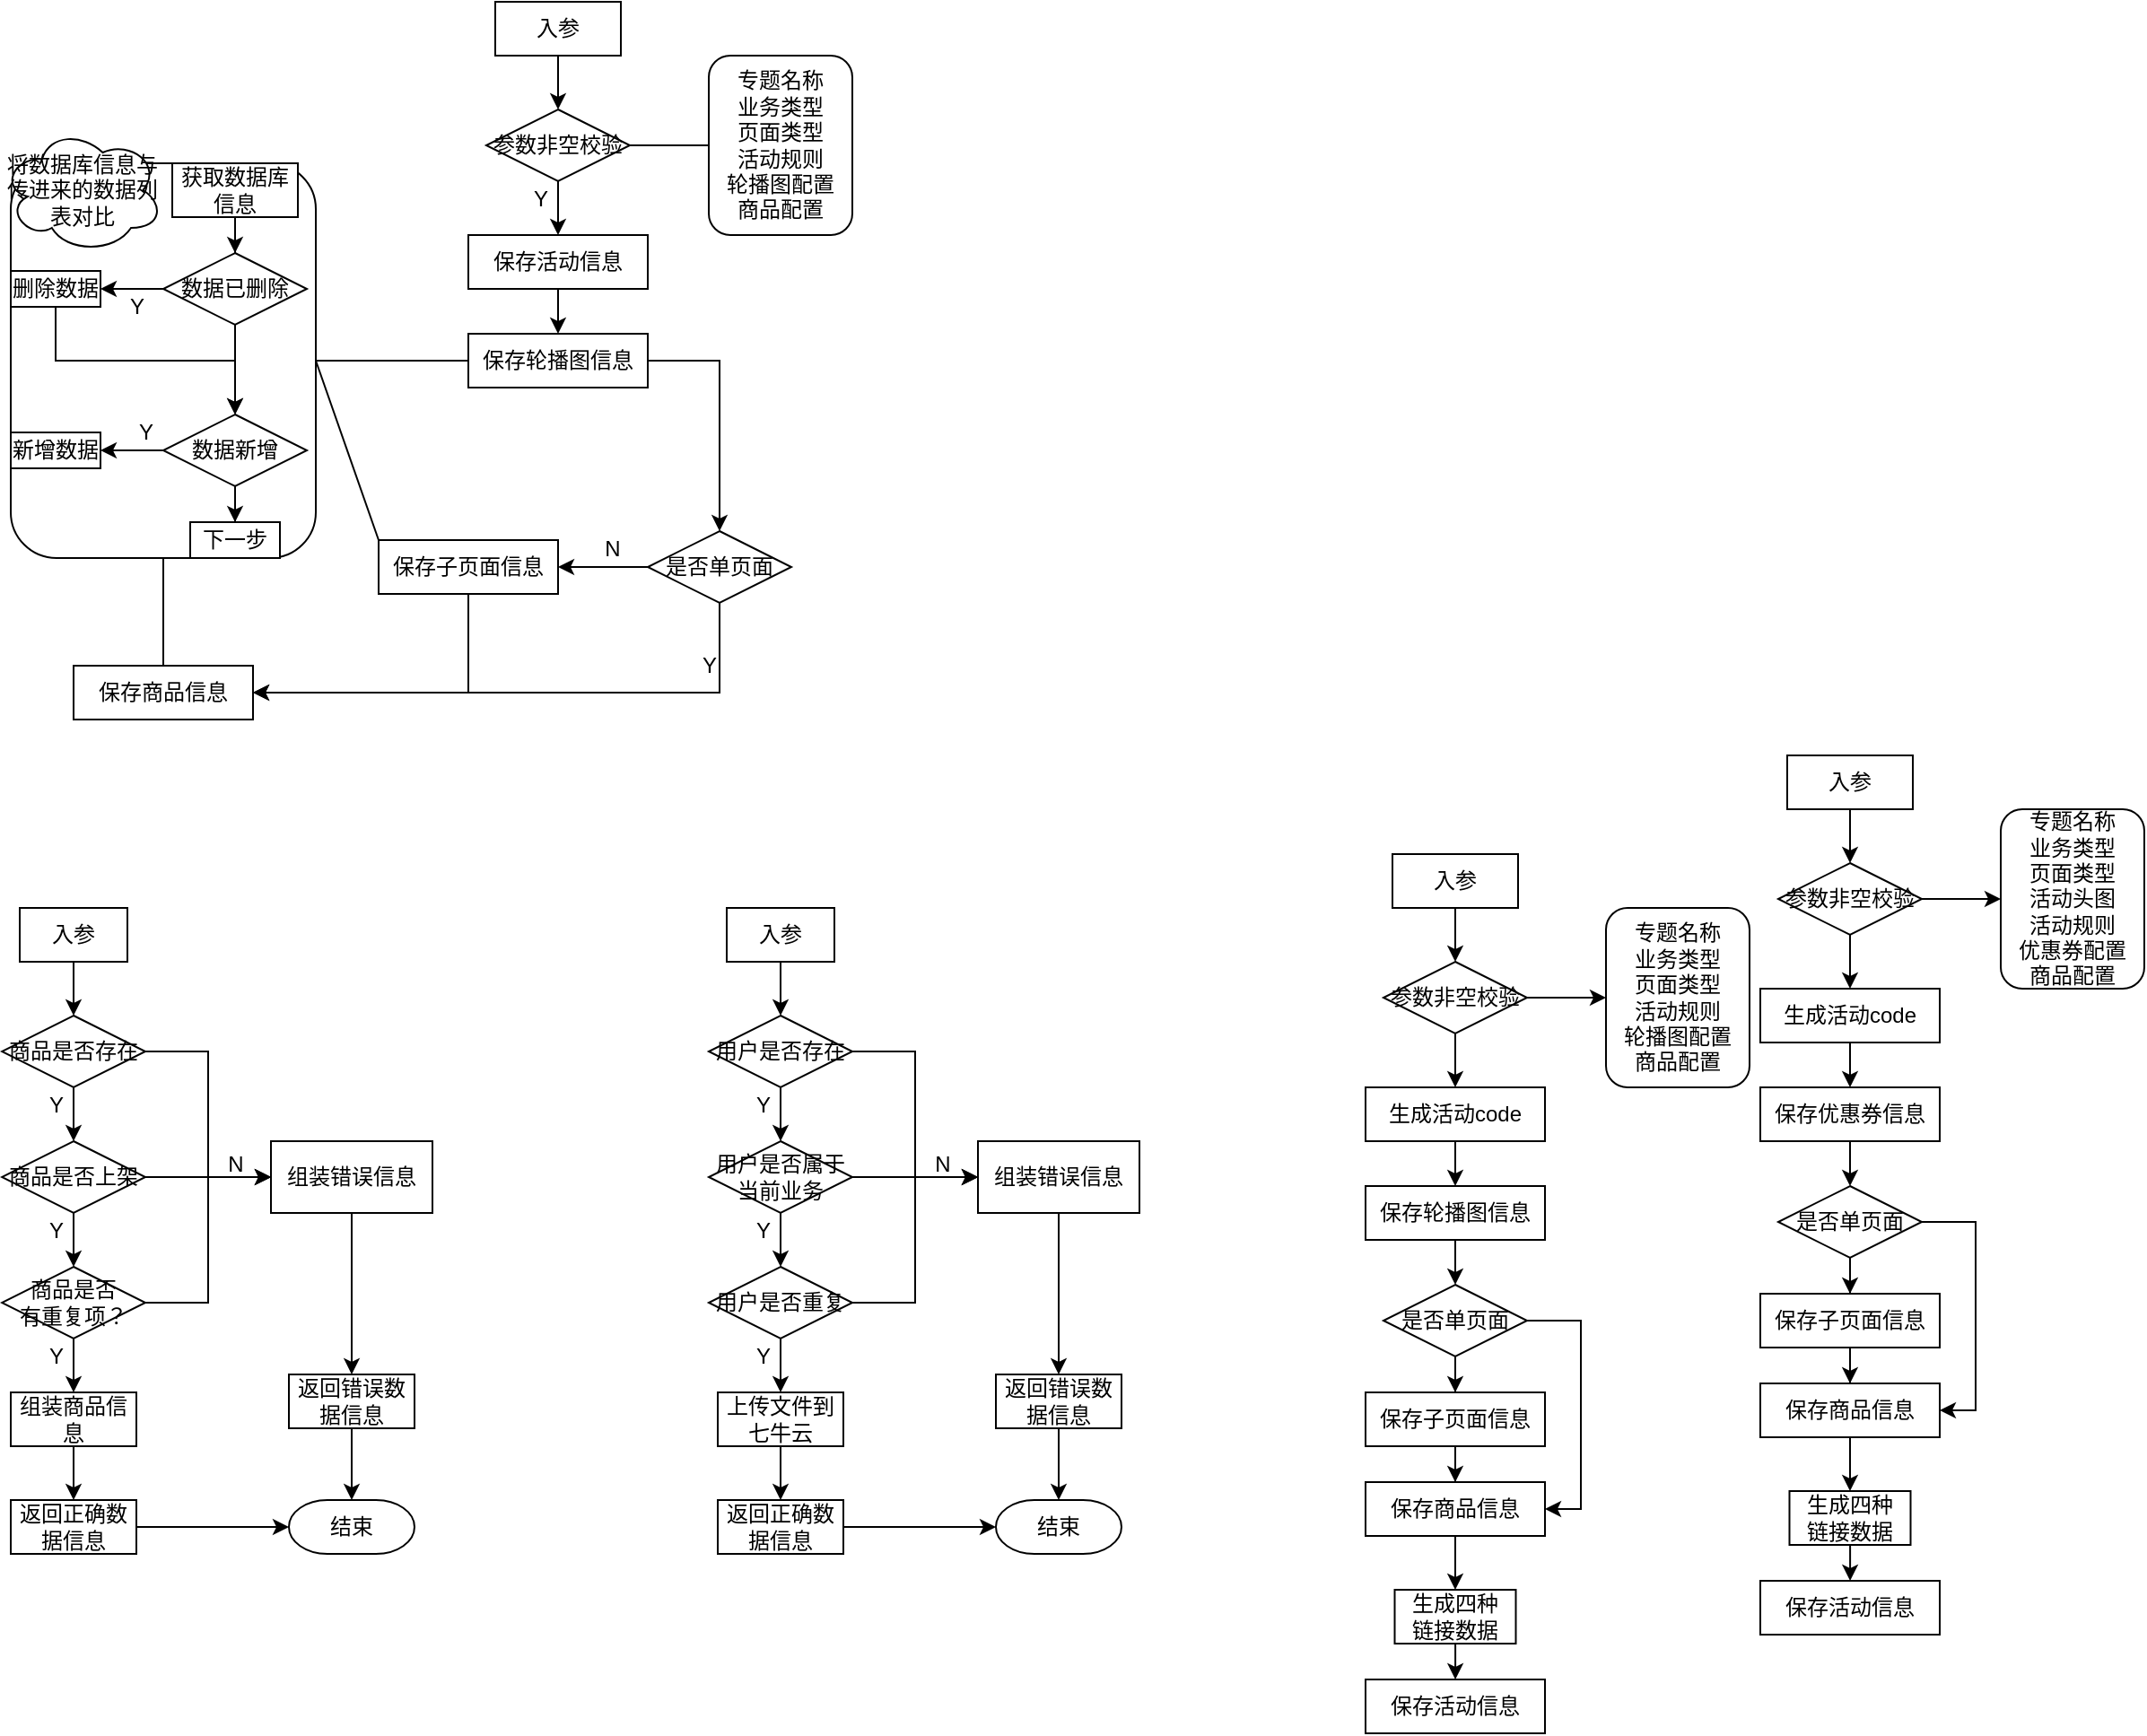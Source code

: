 <mxfile version="15.9.1" type="github">
  <diagram id="y0gSC3naX0w71wnas0qm" name="Page-1">
    <mxGraphModel dx="981" dy="526" grid="1" gridSize="10" guides="1" tooltips="1" connect="1" arrows="1" fold="1" page="1" pageScale="1" pageWidth="827" pageHeight="1169" math="0" shadow="0">
      <root>
        <mxCell id="0" />
        <mxCell id="1" parent="0" />
        <mxCell id="wLquYqaghhZp7pDp75Pg-6" style="edgeStyle=orthogonalEdgeStyle;rounded=0;orthogonalLoop=1;jettySize=auto;html=1;exitX=0.5;exitY=1;exitDx=0;exitDy=0;entryX=0.5;entryY=0;entryDx=0;entryDy=0;" edge="1" parent="1" source="wLquYqaghhZp7pDp75Pg-4" target="wLquYqaghhZp7pDp75Pg-5">
          <mxGeometry relative="1" as="geometry" />
        </mxCell>
        <mxCell id="wLquYqaghhZp7pDp75Pg-4" value="参数非空校验" style="rhombus;whiteSpace=wrap;html=1;strokeWidth=1;" vertex="1" parent="1">
          <mxGeometry x="290" y="140" width="80" height="40" as="geometry" />
        </mxCell>
        <mxCell id="wLquYqaghhZp7pDp75Pg-31" style="edgeStyle=orthogonalEdgeStyle;rounded=0;orthogonalLoop=1;jettySize=auto;html=1;" edge="1" parent="1" source="wLquYqaghhZp7pDp75Pg-5" target="wLquYqaghhZp7pDp75Pg-8">
          <mxGeometry relative="1" as="geometry" />
        </mxCell>
        <mxCell id="wLquYqaghhZp7pDp75Pg-5" value="保存活动信息" style="rounded=0;whiteSpace=wrap;html=1;strokeWidth=1;" vertex="1" parent="1">
          <mxGeometry x="280" y="210" width="100" height="30" as="geometry" />
        </mxCell>
        <mxCell id="wLquYqaghhZp7pDp75Pg-32" style="edgeStyle=orthogonalEdgeStyle;rounded=0;orthogonalLoop=1;jettySize=auto;html=1;entryX=0.5;entryY=0;entryDx=0;entryDy=0;exitX=1;exitY=0.5;exitDx=0;exitDy=0;" edge="1" parent="1" source="wLquYqaghhZp7pDp75Pg-8" target="wLquYqaghhZp7pDp75Pg-28">
          <mxGeometry relative="1" as="geometry" />
        </mxCell>
        <mxCell id="wLquYqaghhZp7pDp75Pg-8" value="保存轮播图信息" style="rounded=0;whiteSpace=wrap;html=1;strokeWidth=1;" vertex="1" parent="1">
          <mxGeometry x="280" y="265" width="100" height="30" as="geometry" />
        </mxCell>
        <mxCell id="wLquYqaghhZp7pDp75Pg-9" value="" style="rounded=1;whiteSpace=wrap;html=1;strokeWidth=1;" vertex="1" parent="1">
          <mxGeometry x="25" y="170" width="170" height="220" as="geometry" />
        </mxCell>
        <mxCell id="wLquYqaghhZp7pDp75Pg-20" style="edgeStyle=orthogonalEdgeStyle;rounded=0;orthogonalLoop=1;jettySize=auto;html=1;" edge="1" parent="1" source="wLquYqaghhZp7pDp75Pg-10" target="wLquYqaghhZp7pDp75Pg-11">
          <mxGeometry relative="1" as="geometry" />
        </mxCell>
        <mxCell id="wLquYqaghhZp7pDp75Pg-10" value="获取数据库信息" style="rounded=0;whiteSpace=wrap;html=1;strokeWidth=1;" vertex="1" parent="1">
          <mxGeometry x="115" y="170" width="70" height="30" as="geometry" />
        </mxCell>
        <mxCell id="wLquYqaghhZp7pDp75Pg-21" style="edgeStyle=orthogonalEdgeStyle;rounded=0;orthogonalLoop=1;jettySize=auto;html=1;entryX=0.5;entryY=0;entryDx=0;entryDy=0;" edge="1" parent="1" source="wLquYqaghhZp7pDp75Pg-11" target="wLquYqaghhZp7pDp75Pg-16">
          <mxGeometry relative="1" as="geometry" />
        </mxCell>
        <mxCell id="wLquYqaghhZp7pDp75Pg-22" style="edgeStyle=orthogonalEdgeStyle;rounded=0;orthogonalLoop=1;jettySize=auto;html=1;" edge="1" parent="1" source="wLquYqaghhZp7pDp75Pg-11" target="wLquYqaghhZp7pDp75Pg-12">
          <mxGeometry relative="1" as="geometry" />
        </mxCell>
        <mxCell id="wLquYqaghhZp7pDp75Pg-11" value="数据已删除" style="rhombus;whiteSpace=wrap;html=1;strokeWidth=1;" vertex="1" parent="1">
          <mxGeometry x="110" y="220" width="80" height="40" as="geometry" />
        </mxCell>
        <mxCell id="wLquYqaghhZp7pDp75Pg-63" style="edgeStyle=orthogonalEdgeStyle;rounded=0;orthogonalLoop=1;jettySize=auto;html=1;entryX=0.5;entryY=0;entryDx=0;entryDy=0;exitX=0.5;exitY=1;exitDx=0;exitDy=0;" edge="1" parent="1" source="wLquYqaghhZp7pDp75Pg-12" target="wLquYqaghhZp7pDp75Pg-16">
          <mxGeometry relative="1" as="geometry" />
        </mxCell>
        <mxCell id="wLquYqaghhZp7pDp75Pg-12" value="删除数据" style="rounded=0;whiteSpace=wrap;html=1;strokeWidth=1;" vertex="1" parent="1">
          <mxGeometry x="25" y="230" width="50" height="20" as="geometry" />
        </mxCell>
        <mxCell id="wLquYqaghhZp7pDp75Pg-23" style="edgeStyle=orthogonalEdgeStyle;rounded=0;orthogonalLoop=1;jettySize=auto;html=1;entryX=1;entryY=0.5;entryDx=0;entryDy=0;" edge="1" parent="1" source="wLquYqaghhZp7pDp75Pg-16" target="wLquYqaghhZp7pDp75Pg-17">
          <mxGeometry relative="1" as="geometry" />
        </mxCell>
        <mxCell id="wLquYqaghhZp7pDp75Pg-162" style="edgeStyle=orthogonalEdgeStyle;rounded=0;orthogonalLoop=1;jettySize=auto;html=1;entryX=0.5;entryY=0;entryDx=0;entryDy=0;" edge="1" parent="1" source="wLquYqaghhZp7pDp75Pg-16" target="wLquYqaghhZp7pDp75Pg-161">
          <mxGeometry relative="1" as="geometry" />
        </mxCell>
        <mxCell id="wLquYqaghhZp7pDp75Pg-16" value="数据新增" style="rhombus;whiteSpace=wrap;html=1;strokeWidth=1;" vertex="1" parent="1">
          <mxGeometry x="110" y="310" width="80" height="40" as="geometry" />
        </mxCell>
        <mxCell id="wLquYqaghhZp7pDp75Pg-17" value="新增数据" style="rounded=0;whiteSpace=wrap;html=1;strokeWidth=1;" vertex="1" parent="1">
          <mxGeometry x="25" y="320" width="50" height="20" as="geometry" />
        </mxCell>
        <mxCell id="wLquYqaghhZp7pDp75Pg-39" style="edgeStyle=orthogonalEdgeStyle;rounded=0;orthogonalLoop=1;jettySize=auto;html=1;entryX=1;entryY=0.5;entryDx=0;entryDy=0;" edge="1" parent="1" source="wLquYqaghhZp7pDp75Pg-28" target="wLquYqaghhZp7pDp75Pg-29">
          <mxGeometry relative="1" as="geometry">
            <Array as="points">
              <mxPoint x="420" y="465" />
            </Array>
          </mxGeometry>
        </mxCell>
        <mxCell id="wLquYqaghhZp7pDp75Pg-166" style="edgeStyle=orthogonalEdgeStyle;rounded=0;orthogonalLoop=1;jettySize=auto;html=1;entryX=1;entryY=0.5;entryDx=0;entryDy=0;" edge="1" parent="1" source="wLquYqaghhZp7pDp75Pg-28" target="wLquYqaghhZp7pDp75Pg-30">
          <mxGeometry relative="1" as="geometry" />
        </mxCell>
        <mxCell id="wLquYqaghhZp7pDp75Pg-28" value="是否单页面" style="rhombus;whiteSpace=wrap;html=1;strokeWidth=1;" vertex="1" parent="1">
          <mxGeometry x="380" y="375" width="80" height="40" as="geometry" />
        </mxCell>
        <mxCell id="wLquYqaghhZp7pDp75Pg-29" value="保存商品信息" style="rounded=0;whiteSpace=wrap;html=1;strokeWidth=1;" vertex="1" parent="1">
          <mxGeometry x="60" y="450" width="100" height="30" as="geometry" />
        </mxCell>
        <mxCell id="wLquYqaghhZp7pDp75Pg-34" style="edgeStyle=orthogonalEdgeStyle;rounded=0;orthogonalLoop=1;jettySize=auto;html=1;entryX=1;entryY=0.5;entryDx=0;entryDy=0;exitX=0.5;exitY=1;exitDx=0;exitDy=0;" edge="1" parent="1" source="wLquYqaghhZp7pDp75Pg-30" target="wLquYqaghhZp7pDp75Pg-29">
          <mxGeometry relative="1" as="geometry" />
        </mxCell>
        <mxCell id="wLquYqaghhZp7pDp75Pg-30" value="保存子页面信息" style="rounded=0;whiteSpace=wrap;html=1;strokeWidth=1;" vertex="1" parent="1">
          <mxGeometry x="230" y="380" width="100" height="30" as="geometry" />
        </mxCell>
        <mxCell id="wLquYqaghhZp7pDp75Pg-43" value="将数据库信息与传进来的数据列表对比" style="ellipse;shape=cloud;whiteSpace=wrap;html=1;strokeWidth=1;" vertex="1" parent="1">
          <mxGeometry x="20" y="150" width="90" height="70" as="geometry" />
        </mxCell>
        <mxCell id="wLquYqaghhZp7pDp75Pg-54" style="edgeStyle=orthogonalEdgeStyle;rounded=0;orthogonalLoop=1;jettySize=auto;html=1;" edge="1" parent="1" source="wLquYqaghhZp7pDp75Pg-47" target="wLquYqaghhZp7pDp75Pg-51">
          <mxGeometry relative="1" as="geometry" />
        </mxCell>
        <mxCell id="wLquYqaghhZp7pDp75Pg-47" value="入参" style="rounded=0;whiteSpace=wrap;html=1;strokeWidth=1;" vertex="1" parent="1">
          <mxGeometry x="30" y="585" width="60" height="30" as="geometry" />
        </mxCell>
        <mxCell id="wLquYqaghhZp7pDp75Pg-50" style="edgeStyle=orthogonalEdgeStyle;rounded=0;orthogonalLoop=1;jettySize=auto;html=1;entryX=0.5;entryY=0;entryDx=0;entryDy=0;" edge="1" parent="1" source="wLquYqaghhZp7pDp75Pg-49" target="wLquYqaghhZp7pDp75Pg-4">
          <mxGeometry relative="1" as="geometry" />
        </mxCell>
        <mxCell id="wLquYqaghhZp7pDp75Pg-49" value="入参" style="rounded=0;whiteSpace=wrap;html=1;strokeWidth=1;" vertex="1" parent="1">
          <mxGeometry x="295" y="80" width="70" height="30" as="geometry" />
        </mxCell>
        <mxCell id="wLquYqaghhZp7pDp75Pg-55" style="edgeStyle=orthogonalEdgeStyle;rounded=0;orthogonalLoop=1;jettySize=auto;html=1;" edge="1" parent="1" source="wLquYqaghhZp7pDp75Pg-51" target="wLquYqaghhZp7pDp75Pg-52">
          <mxGeometry relative="1" as="geometry" />
        </mxCell>
        <mxCell id="wLquYqaghhZp7pDp75Pg-71" style="edgeStyle=orthogonalEdgeStyle;rounded=0;orthogonalLoop=1;jettySize=auto;html=1;entryX=0;entryY=0.5;entryDx=0;entryDy=0;" edge="1" parent="1" source="wLquYqaghhZp7pDp75Pg-51" target="wLquYqaghhZp7pDp75Pg-73">
          <mxGeometry relative="1" as="geometry">
            <mxPoint x="205.0" y="735" as="targetPoint" />
          </mxGeometry>
        </mxCell>
        <mxCell id="wLquYqaghhZp7pDp75Pg-51" value="商品是否存在" style="rhombus;whiteSpace=wrap;html=1;strokeWidth=1;" vertex="1" parent="1">
          <mxGeometry x="20" y="645" width="80" height="40" as="geometry" />
        </mxCell>
        <mxCell id="wLquYqaghhZp7pDp75Pg-56" style="edgeStyle=orthogonalEdgeStyle;rounded=0;orthogonalLoop=1;jettySize=auto;html=1;entryX=0.5;entryY=0;entryDx=0;entryDy=0;" edge="1" parent="1" source="wLquYqaghhZp7pDp75Pg-52" target="wLquYqaghhZp7pDp75Pg-53">
          <mxGeometry relative="1" as="geometry" />
        </mxCell>
        <mxCell id="wLquYqaghhZp7pDp75Pg-66" style="edgeStyle=orthogonalEdgeStyle;rounded=0;orthogonalLoop=1;jettySize=auto;html=1;entryX=0;entryY=0.5;entryDx=0;entryDy=0;entryPerimeter=0;" edge="1" parent="1" source="wLquYqaghhZp7pDp75Pg-52" target="wLquYqaghhZp7pDp75Pg-73">
          <mxGeometry relative="1" as="geometry">
            <mxPoint x="205.0" y="735" as="targetPoint" />
          </mxGeometry>
        </mxCell>
        <mxCell id="wLquYqaghhZp7pDp75Pg-52" value="商品是否上架" style="rhombus;whiteSpace=wrap;html=1;strokeWidth=1;" vertex="1" parent="1">
          <mxGeometry x="20" y="715" width="80" height="40" as="geometry" />
        </mxCell>
        <mxCell id="wLquYqaghhZp7pDp75Pg-67" style="edgeStyle=orthogonalEdgeStyle;rounded=0;orthogonalLoop=1;jettySize=auto;html=1;entryX=0;entryY=0.5;entryDx=0;entryDy=0;" edge="1" parent="1" source="wLquYqaghhZp7pDp75Pg-53" target="wLquYqaghhZp7pDp75Pg-73">
          <mxGeometry relative="1" as="geometry">
            <mxPoint x="205.0" y="735" as="targetPoint" />
          </mxGeometry>
        </mxCell>
        <mxCell id="wLquYqaghhZp7pDp75Pg-90" style="edgeStyle=orthogonalEdgeStyle;rounded=0;orthogonalLoop=1;jettySize=auto;html=1;entryX=0.5;entryY=0;entryDx=0;entryDy=0;" edge="1" parent="1" source="wLquYqaghhZp7pDp75Pg-53" target="wLquYqaghhZp7pDp75Pg-89">
          <mxGeometry relative="1" as="geometry" />
        </mxCell>
        <mxCell id="wLquYqaghhZp7pDp75Pg-53" value="商品是否&lt;br&gt;有重复项？" style="rhombus;whiteSpace=wrap;html=1;strokeWidth=1;" vertex="1" parent="1">
          <mxGeometry x="20" y="785" width="80" height="40" as="geometry" />
        </mxCell>
        <mxCell id="wLquYqaghhZp7pDp75Pg-58" value="Y" style="text;html=1;align=center;verticalAlign=middle;resizable=0;points=[];autosize=1;strokeColor=none;fillColor=none;" vertex="1" parent="1">
          <mxGeometry x="40" y="685" width="20" height="20" as="geometry" />
        </mxCell>
        <mxCell id="wLquYqaghhZp7pDp75Pg-60" value="Y" style="text;html=1;align=center;verticalAlign=middle;resizable=0;points=[];autosize=1;strokeColor=none;fillColor=none;" vertex="1" parent="1">
          <mxGeometry x="40" y="755" width="20" height="20" as="geometry" />
        </mxCell>
        <mxCell id="wLquYqaghhZp7pDp75Pg-62" value="Y" style="text;html=1;align=center;verticalAlign=middle;resizable=0;points=[];autosize=1;strokeColor=none;fillColor=none;" vertex="1" parent="1">
          <mxGeometry x="85" y="240" width="20" height="20" as="geometry" />
        </mxCell>
        <mxCell id="wLquYqaghhZp7pDp75Pg-64" value="Y" style="text;html=1;align=center;verticalAlign=middle;resizable=0;points=[];autosize=1;strokeColor=none;fillColor=none;" vertex="1" parent="1">
          <mxGeometry x="90" y="310" width="20" height="20" as="geometry" />
        </mxCell>
        <mxCell id="wLquYqaghhZp7pDp75Pg-72" value="N" style="text;html=1;align=center;verticalAlign=middle;resizable=0;points=[];autosize=1;strokeColor=none;fillColor=none;" vertex="1" parent="1">
          <mxGeometry x="140" y="717.5" width="20" height="20" as="geometry" />
        </mxCell>
        <mxCell id="wLquYqaghhZp7pDp75Pg-76" style="edgeStyle=orthogonalEdgeStyle;rounded=0;orthogonalLoop=1;jettySize=auto;html=1;entryX=0.5;entryY=0;entryDx=0;entryDy=0;" edge="1" parent="1" source="wLquYqaghhZp7pDp75Pg-73" target="wLquYqaghhZp7pDp75Pg-129">
          <mxGeometry relative="1" as="geometry">
            <mxPoint x="215" y="775" as="targetPoint" />
          </mxGeometry>
        </mxCell>
        <mxCell id="wLquYqaghhZp7pDp75Pg-73" value="组装错误信息" style="rounded=0;whiteSpace=wrap;html=1;strokeWidth=1;" vertex="1" parent="1">
          <mxGeometry x="170" y="715" width="90" height="40" as="geometry" />
        </mxCell>
        <mxCell id="wLquYqaghhZp7pDp75Pg-85" style="edgeStyle=orthogonalEdgeStyle;rounded=0;orthogonalLoop=1;jettySize=auto;html=1;entryX=0;entryY=0.5;entryDx=0;entryDy=0;entryPerimeter=0;" edge="1" parent="1" source="wLquYqaghhZp7pDp75Pg-81" target="wLquYqaghhZp7pDp75Pg-84">
          <mxGeometry relative="1" as="geometry" />
        </mxCell>
        <mxCell id="wLquYqaghhZp7pDp75Pg-81" value="返回正确数据信息" style="rounded=0;whiteSpace=wrap;html=1;strokeWidth=1;" vertex="1" parent="1">
          <mxGeometry x="25" y="915" width="70" height="30" as="geometry" />
        </mxCell>
        <mxCell id="wLquYqaghhZp7pDp75Pg-83" value="Y" style="text;html=1;align=center;verticalAlign=middle;resizable=0;points=[];autosize=1;strokeColor=none;fillColor=none;" vertex="1" parent="1">
          <mxGeometry x="40" y="825" width="20" height="20" as="geometry" />
        </mxCell>
        <mxCell id="wLquYqaghhZp7pDp75Pg-84" value="结束" style="strokeWidth=1;html=1;shape=mxgraph.flowchart.terminator;whiteSpace=wrap;" vertex="1" parent="1">
          <mxGeometry x="180" y="915" width="70" height="30" as="geometry" />
        </mxCell>
        <mxCell id="wLquYqaghhZp7pDp75Pg-87" value="专题名称&lt;br&gt;业务类型&lt;br&gt;页面类型&lt;br&gt;活动规则&lt;br&gt;轮播图配置&lt;br&gt;商品配置" style="rounded=1;whiteSpace=wrap;html=1;strokeWidth=1;" vertex="1" parent="1">
          <mxGeometry x="414" y="110" width="80" height="100" as="geometry" />
        </mxCell>
        <mxCell id="wLquYqaghhZp7pDp75Pg-91" style="edgeStyle=orthogonalEdgeStyle;rounded=0;orthogonalLoop=1;jettySize=auto;html=1;" edge="1" parent="1" source="wLquYqaghhZp7pDp75Pg-89" target="wLquYqaghhZp7pDp75Pg-81">
          <mxGeometry relative="1" as="geometry" />
        </mxCell>
        <mxCell id="wLquYqaghhZp7pDp75Pg-89" value="组装商品信息" style="rounded=0;whiteSpace=wrap;html=1;strokeWidth=1;" vertex="1" parent="1">
          <mxGeometry x="25" y="855" width="70" height="30" as="geometry" />
        </mxCell>
        <mxCell id="wLquYqaghhZp7pDp75Pg-92" style="edgeStyle=orthogonalEdgeStyle;rounded=0;orthogonalLoop=1;jettySize=auto;html=1;exitX=0.5;exitY=1;exitDx=0;exitDy=0;entryX=0.5;entryY=0;entryDx=0;entryDy=0;" edge="1" parent="1" source="wLquYqaghhZp7pDp75Pg-94" target="wLquYqaghhZp7pDp75Pg-96">
          <mxGeometry relative="1" as="geometry" />
        </mxCell>
        <mxCell id="wLquYqaghhZp7pDp75Pg-93" style="edgeStyle=orthogonalEdgeStyle;rounded=0;orthogonalLoop=1;jettySize=auto;html=1;entryX=0;entryY=0.5;entryDx=0;entryDy=0;" edge="1" parent="1" source="wLquYqaghhZp7pDp75Pg-94" target="wLquYqaghhZp7pDp75Pg-124">
          <mxGeometry relative="1" as="geometry" />
        </mxCell>
        <mxCell id="wLquYqaghhZp7pDp75Pg-94" value="参数非空校验" style="rhombus;whiteSpace=wrap;html=1;strokeWidth=1;" vertex="1" parent="1">
          <mxGeometry x="790" y="615" width="80" height="40" as="geometry" />
        </mxCell>
        <mxCell id="wLquYqaghhZp7pDp75Pg-95" style="edgeStyle=orthogonalEdgeStyle;rounded=0;orthogonalLoop=1;jettySize=auto;html=1;" edge="1" parent="1" source="wLquYqaghhZp7pDp75Pg-96" target="wLquYqaghhZp7pDp75Pg-99">
          <mxGeometry relative="1" as="geometry" />
        </mxCell>
        <mxCell id="wLquYqaghhZp7pDp75Pg-96" value="生成活动code" style="rounded=0;whiteSpace=wrap;html=1;strokeWidth=1;" vertex="1" parent="1">
          <mxGeometry x="780" y="685" width="100" height="30" as="geometry" />
        </mxCell>
        <mxCell id="wLquYqaghhZp7pDp75Pg-98" style="edgeStyle=orthogonalEdgeStyle;rounded=0;orthogonalLoop=1;jettySize=auto;html=1;entryX=0.5;entryY=0;entryDx=0;entryDy=0;exitX=0.5;exitY=1;exitDx=0;exitDy=0;" edge="1" parent="1" source="wLquYqaghhZp7pDp75Pg-99" target="wLquYqaghhZp7pDp75Pg-112">
          <mxGeometry relative="1" as="geometry">
            <mxPoint x="830" y="775" as="sourcePoint" />
          </mxGeometry>
        </mxCell>
        <mxCell id="wLquYqaghhZp7pDp75Pg-99" value="保存轮播图信息" style="rounded=0;whiteSpace=wrap;html=1;strokeWidth=1;" vertex="1" parent="1">
          <mxGeometry x="780" y="740" width="100" height="30" as="geometry" />
        </mxCell>
        <mxCell id="wLquYqaghhZp7pDp75Pg-125" style="edgeStyle=orthogonalEdgeStyle;rounded=0;orthogonalLoop=1;jettySize=auto;html=1;entryX=0.5;entryY=0;entryDx=0;entryDy=0;" edge="1" parent="1" source="wLquYqaghhZp7pDp75Pg-112" target="wLquYqaghhZp7pDp75Pg-117">
          <mxGeometry relative="1" as="geometry" />
        </mxCell>
        <mxCell id="wLquYqaghhZp7pDp75Pg-128" style="edgeStyle=orthogonalEdgeStyle;rounded=0;orthogonalLoop=1;jettySize=auto;html=1;entryX=1;entryY=0.5;entryDx=0;entryDy=0;exitX=1;exitY=0.5;exitDx=0;exitDy=0;" edge="1" parent="1" source="wLquYqaghhZp7pDp75Pg-112" target="wLquYqaghhZp7pDp75Pg-114">
          <mxGeometry relative="1" as="geometry" />
        </mxCell>
        <mxCell id="wLquYqaghhZp7pDp75Pg-112" value="是否单页面" style="rhombus;whiteSpace=wrap;html=1;strokeWidth=1;" vertex="1" parent="1">
          <mxGeometry x="790" y="795" width="80" height="40" as="geometry" />
        </mxCell>
        <mxCell id="wLquYqaghhZp7pDp75Pg-134" style="edgeStyle=orthogonalEdgeStyle;rounded=0;orthogonalLoop=1;jettySize=auto;html=1;entryX=0.5;entryY=0;entryDx=0;entryDy=0;" edge="1" parent="1" source="wLquYqaghhZp7pDp75Pg-114" target="wLquYqaghhZp7pDp75Pg-132">
          <mxGeometry relative="1" as="geometry" />
        </mxCell>
        <mxCell id="wLquYqaghhZp7pDp75Pg-114" value="保存商品信息" style="rounded=0;whiteSpace=wrap;html=1;strokeWidth=1;" vertex="1" parent="1">
          <mxGeometry x="780" y="905" width="100" height="30" as="geometry" />
        </mxCell>
        <mxCell id="wLquYqaghhZp7pDp75Pg-158" style="edgeStyle=orthogonalEdgeStyle;rounded=0;orthogonalLoop=1;jettySize=auto;html=1;entryX=0.5;entryY=0;entryDx=0;entryDy=0;" edge="1" parent="1" source="wLquYqaghhZp7pDp75Pg-117" target="wLquYqaghhZp7pDp75Pg-114">
          <mxGeometry relative="1" as="geometry" />
        </mxCell>
        <mxCell id="wLquYqaghhZp7pDp75Pg-117" value="保存子页面信息" style="rounded=0;whiteSpace=wrap;html=1;strokeWidth=1;" vertex="1" parent="1">
          <mxGeometry x="780" y="855" width="100" height="30" as="geometry" />
        </mxCell>
        <mxCell id="wLquYqaghhZp7pDp75Pg-120" style="edgeStyle=orthogonalEdgeStyle;rounded=0;orthogonalLoop=1;jettySize=auto;html=1;entryX=0.5;entryY=0;entryDx=0;entryDy=0;" edge="1" parent="1" source="wLquYqaghhZp7pDp75Pg-121" target="wLquYqaghhZp7pDp75Pg-94">
          <mxGeometry relative="1" as="geometry" />
        </mxCell>
        <mxCell id="wLquYqaghhZp7pDp75Pg-121" value="入参" style="rounded=0;whiteSpace=wrap;html=1;strokeWidth=1;" vertex="1" parent="1">
          <mxGeometry x="795" y="555" width="70" height="30" as="geometry" />
        </mxCell>
        <mxCell id="wLquYqaghhZp7pDp75Pg-124" value="专题名称&lt;br&gt;业务类型&lt;br&gt;页面类型&lt;br&gt;活动规则&lt;br&gt;轮播图配置&lt;br&gt;商品配置" style="rounded=1;whiteSpace=wrap;html=1;strokeWidth=1;" vertex="1" parent="1">
          <mxGeometry x="914" y="585" width="80" height="100" as="geometry" />
        </mxCell>
        <mxCell id="wLquYqaghhZp7pDp75Pg-131" style="edgeStyle=orthogonalEdgeStyle;rounded=0;orthogonalLoop=1;jettySize=auto;html=1;entryX=0.5;entryY=0;entryDx=0;entryDy=0;entryPerimeter=0;" edge="1" parent="1" source="wLquYqaghhZp7pDp75Pg-129" target="wLquYqaghhZp7pDp75Pg-84">
          <mxGeometry relative="1" as="geometry" />
        </mxCell>
        <mxCell id="wLquYqaghhZp7pDp75Pg-129" value="返回错误数据信息" style="rounded=0;whiteSpace=wrap;html=1;strokeWidth=1;" vertex="1" parent="1">
          <mxGeometry x="180" y="845" width="70" height="30" as="geometry" />
        </mxCell>
        <mxCell id="wLquYqaghhZp7pDp75Pg-136" style="edgeStyle=orthogonalEdgeStyle;rounded=0;orthogonalLoop=1;jettySize=auto;html=1;" edge="1" parent="1" source="wLquYqaghhZp7pDp75Pg-132" target="wLquYqaghhZp7pDp75Pg-135">
          <mxGeometry relative="1" as="geometry" />
        </mxCell>
        <mxCell id="wLquYqaghhZp7pDp75Pg-132" value="生成四种&lt;br&gt;链接数据" style="rounded=0;whiteSpace=wrap;html=1;strokeWidth=1;" vertex="1" parent="1">
          <mxGeometry x="796.25" y="965" width="67.5" height="30" as="geometry" />
        </mxCell>
        <mxCell id="wLquYqaghhZp7pDp75Pg-135" value="保存活动信息" style="rounded=0;whiteSpace=wrap;html=1;strokeWidth=1;" vertex="1" parent="1">
          <mxGeometry x="780" y="1015" width="100" height="30" as="geometry" />
        </mxCell>
        <mxCell id="wLquYqaghhZp7pDp75Pg-137" style="edgeStyle=orthogonalEdgeStyle;rounded=0;orthogonalLoop=1;jettySize=auto;html=1;exitX=0.5;exitY=1;exitDx=0;exitDy=0;entryX=0.5;entryY=0;entryDx=0;entryDy=0;" edge="1" parent="1" source="wLquYqaghhZp7pDp75Pg-139" target="wLquYqaghhZp7pDp75Pg-141">
          <mxGeometry relative="1" as="geometry" />
        </mxCell>
        <mxCell id="wLquYqaghhZp7pDp75Pg-138" style="edgeStyle=orthogonalEdgeStyle;rounded=0;orthogonalLoop=1;jettySize=auto;html=1;entryX=0;entryY=0.5;entryDx=0;entryDy=0;" edge="1" parent="1" source="wLquYqaghhZp7pDp75Pg-139" target="wLquYqaghhZp7pDp75Pg-153">
          <mxGeometry relative="1" as="geometry" />
        </mxCell>
        <mxCell id="wLquYqaghhZp7pDp75Pg-139" value="参数非空校验" style="rhombus;whiteSpace=wrap;html=1;strokeWidth=1;" vertex="1" parent="1">
          <mxGeometry x="1010" y="560" width="80" height="40" as="geometry" />
        </mxCell>
        <mxCell id="wLquYqaghhZp7pDp75Pg-140" style="edgeStyle=orthogonalEdgeStyle;rounded=0;orthogonalLoop=1;jettySize=auto;html=1;" edge="1" parent="1" source="wLquYqaghhZp7pDp75Pg-141" target="wLquYqaghhZp7pDp75Pg-143">
          <mxGeometry relative="1" as="geometry" />
        </mxCell>
        <mxCell id="wLquYqaghhZp7pDp75Pg-141" value="生成活动code" style="rounded=0;whiteSpace=wrap;html=1;strokeWidth=1;" vertex="1" parent="1">
          <mxGeometry x="1000" y="630" width="100" height="30" as="geometry" />
        </mxCell>
        <mxCell id="wLquYqaghhZp7pDp75Pg-142" style="edgeStyle=orthogonalEdgeStyle;rounded=0;orthogonalLoop=1;jettySize=auto;html=1;entryX=0.5;entryY=0;entryDx=0;entryDy=0;exitX=0.5;exitY=1;exitDx=0;exitDy=0;" edge="1" parent="1" source="wLquYqaghhZp7pDp75Pg-143" target="wLquYqaghhZp7pDp75Pg-146">
          <mxGeometry relative="1" as="geometry">
            <mxPoint x="1050" y="720" as="sourcePoint" />
          </mxGeometry>
        </mxCell>
        <mxCell id="wLquYqaghhZp7pDp75Pg-143" value="保存优惠券信息" style="rounded=0;whiteSpace=wrap;html=1;strokeWidth=1;" vertex="1" parent="1">
          <mxGeometry x="1000" y="685" width="100" height="30" as="geometry" />
        </mxCell>
        <mxCell id="wLquYqaghhZp7pDp75Pg-144" style="edgeStyle=orthogonalEdgeStyle;rounded=0;orthogonalLoop=1;jettySize=auto;html=1;entryX=0.5;entryY=0;entryDx=0;entryDy=0;" edge="1" parent="1" source="wLquYqaghhZp7pDp75Pg-146" target="wLquYqaghhZp7pDp75Pg-150">
          <mxGeometry relative="1" as="geometry" />
        </mxCell>
        <mxCell id="wLquYqaghhZp7pDp75Pg-145" style="edgeStyle=orthogonalEdgeStyle;rounded=0;orthogonalLoop=1;jettySize=auto;html=1;entryX=1;entryY=0.5;entryDx=0;entryDy=0;exitX=1;exitY=0.5;exitDx=0;exitDy=0;" edge="1" parent="1" source="wLquYqaghhZp7pDp75Pg-146" target="wLquYqaghhZp7pDp75Pg-148">
          <mxGeometry relative="1" as="geometry" />
        </mxCell>
        <mxCell id="wLquYqaghhZp7pDp75Pg-146" value="是否单页面" style="rhombus;whiteSpace=wrap;html=1;strokeWidth=1;" vertex="1" parent="1">
          <mxGeometry x="1010" y="740" width="80" height="40" as="geometry" />
        </mxCell>
        <mxCell id="wLquYqaghhZp7pDp75Pg-147" style="edgeStyle=orthogonalEdgeStyle;rounded=0;orthogonalLoop=1;jettySize=auto;html=1;entryX=0.5;entryY=0;entryDx=0;entryDy=0;" edge="1" parent="1" source="wLquYqaghhZp7pDp75Pg-148" target="wLquYqaghhZp7pDp75Pg-155">
          <mxGeometry relative="1" as="geometry" />
        </mxCell>
        <mxCell id="wLquYqaghhZp7pDp75Pg-148" value="保存商品信息" style="rounded=0;whiteSpace=wrap;html=1;strokeWidth=1;" vertex="1" parent="1">
          <mxGeometry x="1000" y="850" width="100" height="30" as="geometry" />
        </mxCell>
        <mxCell id="wLquYqaghhZp7pDp75Pg-149" style="edgeStyle=orthogonalEdgeStyle;rounded=0;orthogonalLoop=1;jettySize=auto;html=1;" edge="1" parent="1" source="wLquYqaghhZp7pDp75Pg-150" target="wLquYqaghhZp7pDp75Pg-148">
          <mxGeometry relative="1" as="geometry" />
        </mxCell>
        <mxCell id="wLquYqaghhZp7pDp75Pg-150" value="保存子页面信息" style="rounded=0;whiteSpace=wrap;html=1;strokeWidth=1;" vertex="1" parent="1">
          <mxGeometry x="1000" y="800" width="100" height="30" as="geometry" />
        </mxCell>
        <mxCell id="wLquYqaghhZp7pDp75Pg-151" style="edgeStyle=orthogonalEdgeStyle;rounded=0;orthogonalLoop=1;jettySize=auto;html=1;entryX=0.5;entryY=0;entryDx=0;entryDy=0;" edge="1" parent="1" source="wLquYqaghhZp7pDp75Pg-152" target="wLquYqaghhZp7pDp75Pg-139">
          <mxGeometry relative="1" as="geometry" />
        </mxCell>
        <mxCell id="wLquYqaghhZp7pDp75Pg-152" value="入参" style="rounded=0;whiteSpace=wrap;html=1;strokeWidth=1;" vertex="1" parent="1">
          <mxGeometry x="1015" y="500" width="70" height="30" as="geometry" />
        </mxCell>
        <mxCell id="wLquYqaghhZp7pDp75Pg-153" value="专题名称&lt;br&gt;业务类型&lt;br&gt;页面类型&lt;br&gt;活动头图&lt;br&gt;活动规则&lt;br&gt;优惠券配置&lt;br&gt;商品配置" style="rounded=1;whiteSpace=wrap;html=1;strokeWidth=1;" vertex="1" parent="1">
          <mxGeometry x="1134" y="530" width="80" height="100" as="geometry" />
        </mxCell>
        <mxCell id="wLquYqaghhZp7pDp75Pg-154" style="edgeStyle=orthogonalEdgeStyle;rounded=0;orthogonalLoop=1;jettySize=auto;html=1;" edge="1" parent="1" source="wLquYqaghhZp7pDp75Pg-155" target="wLquYqaghhZp7pDp75Pg-156">
          <mxGeometry relative="1" as="geometry" />
        </mxCell>
        <mxCell id="wLquYqaghhZp7pDp75Pg-155" value="生成四种&lt;br&gt;链接数据" style="rounded=0;whiteSpace=wrap;html=1;strokeWidth=1;" vertex="1" parent="1">
          <mxGeometry x="1016.25" y="910" width="67.5" height="30" as="geometry" />
        </mxCell>
        <mxCell id="wLquYqaghhZp7pDp75Pg-156" value="保存活动信息" style="rounded=0;whiteSpace=wrap;html=1;strokeWidth=1;" vertex="1" parent="1">
          <mxGeometry x="1000" y="960" width="100" height="30" as="geometry" />
        </mxCell>
        <mxCell id="wLquYqaghhZp7pDp75Pg-159" value="" style="endArrow=none;html=1;rounded=0;entryX=0;entryY=0.5;entryDx=0;entryDy=0;exitX=1;exitY=0.5;exitDx=0;exitDy=0;" edge="1" parent="1" source="wLquYqaghhZp7pDp75Pg-9" target="wLquYqaghhZp7pDp75Pg-8">
          <mxGeometry width="50" height="50" relative="1" as="geometry">
            <mxPoint x="240" y="310" as="sourcePoint" />
            <mxPoint x="300" y="300" as="targetPoint" />
          </mxGeometry>
        </mxCell>
        <mxCell id="wLquYqaghhZp7pDp75Pg-161" value="下一步" style="rounded=0;whiteSpace=wrap;html=1;strokeWidth=1;" vertex="1" parent="1">
          <mxGeometry x="125" y="370" width="50" height="20" as="geometry" />
        </mxCell>
        <mxCell id="wLquYqaghhZp7pDp75Pg-163" value="" style="endArrow=none;html=1;rounded=0;exitX=1;exitY=0.5;exitDx=0;exitDy=0;entryX=0;entryY=0;entryDx=0;entryDy=0;" edge="1" parent="1" source="wLquYqaghhZp7pDp75Pg-9" target="wLquYqaghhZp7pDp75Pg-30">
          <mxGeometry width="50" height="50" relative="1" as="geometry">
            <mxPoint x="210" y="430" as="sourcePoint" />
            <mxPoint x="260" y="380" as="targetPoint" />
          </mxGeometry>
        </mxCell>
        <mxCell id="wLquYqaghhZp7pDp75Pg-165" value="" style="endArrow=none;html=1;rounded=0;entryX=0.5;entryY=1;entryDx=0;entryDy=0;exitX=0.5;exitY=0;exitDx=0;exitDy=0;" edge="1" parent="1" source="wLquYqaghhZp7pDp75Pg-29" target="wLquYqaghhZp7pDp75Pg-9">
          <mxGeometry width="50" height="50" relative="1" as="geometry">
            <mxPoint x="135" y="450" as="sourcePoint" />
            <mxPoint x="70" y="430" as="targetPoint" />
          </mxGeometry>
        </mxCell>
        <mxCell id="wLquYqaghhZp7pDp75Pg-167" value="Y" style="text;html=1;align=center;verticalAlign=middle;resizable=0;points=[];autosize=1;strokeColor=none;fillColor=none;" vertex="1" parent="1">
          <mxGeometry x="404" y="440" width="20" height="20" as="geometry" />
        </mxCell>
        <mxCell id="wLquYqaghhZp7pDp75Pg-168" value="N" style="text;html=1;align=center;verticalAlign=middle;resizable=0;points=[];autosize=1;strokeColor=none;fillColor=none;" vertex="1" parent="1">
          <mxGeometry x="350" y="375" width="20" height="20" as="geometry" />
        </mxCell>
        <mxCell id="wLquYqaghhZp7pDp75Pg-169" value="Y" style="text;html=1;align=center;verticalAlign=middle;resizable=0;points=[];autosize=1;strokeColor=none;fillColor=none;" vertex="1" parent="1">
          <mxGeometry x="310" y="180" width="20" height="20" as="geometry" />
        </mxCell>
        <mxCell id="wLquYqaghhZp7pDp75Pg-170" value="" style="endArrow=none;html=1;rounded=0;entryX=0;entryY=0.5;entryDx=0;entryDy=0;exitX=1;exitY=0.5;exitDx=0;exitDy=0;" edge="1" parent="1" source="wLquYqaghhZp7pDp75Pg-4" target="wLquYqaghhZp7pDp75Pg-87">
          <mxGeometry width="50" height="50" relative="1" as="geometry">
            <mxPoint x="365" y="130.0" as="sourcePoint" />
            <mxPoint x="450" y="130" as="targetPoint" />
          </mxGeometry>
        </mxCell>
        <mxCell id="wLquYqaghhZp7pDp75Pg-178" style="edgeStyle=orthogonalEdgeStyle;rounded=0;orthogonalLoop=1;jettySize=auto;html=1;" edge="1" parent="1" source="wLquYqaghhZp7pDp75Pg-179" target="wLquYqaghhZp7pDp75Pg-182">
          <mxGeometry relative="1" as="geometry" />
        </mxCell>
        <mxCell id="wLquYqaghhZp7pDp75Pg-179" value="入参" style="rounded=0;whiteSpace=wrap;html=1;strokeWidth=1;" vertex="1" parent="1">
          <mxGeometry x="424" y="585" width="60" height="30" as="geometry" />
        </mxCell>
        <mxCell id="wLquYqaghhZp7pDp75Pg-180" style="edgeStyle=orthogonalEdgeStyle;rounded=0;orthogonalLoop=1;jettySize=auto;html=1;" edge="1" parent="1" source="wLquYqaghhZp7pDp75Pg-182" target="wLquYqaghhZp7pDp75Pg-185">
          <mxGeometry relative="1" as="geometry" />
        </mxCell>
        <mxCell id="wLquYqaghhZp7pDp75Pg-181" style="edgeStyle=orthogonalEdgeStyle;rounded=0;orthogonalLoop=1;jettySize=auto;html=1;entryX=0;entryY=0.5;entryDx=0;entryDy=0;" edge="1" parent="1" source="wLquYqaghhZp7pDp75Pg-182" target="wLquYqaghhZp7pDp75Pg-193">
          <mxGeometry relative="1" as="geometry">
            <mxPoint x="599.0" y="735" as="targetPoint" />
          </mxGeometry>
        </mxCell>
        <mxCell id="wLquYqaghhZp7pDp75Pg-182" value="用户是否存在" style="rhombus;whiteSpace=wrap;html=1;strokeWidth=1;" vertex="1" parent="1">
          <mxGeometry x="414" y="645" width="80" height="40" as="geometry" />
        </mxCell>
        <mxCell id="wLquYqaghhZp7pDp75Pg-183" style="edgeStyle=orthogonalEdgeStyle;rounded=0;orthogonalLoop=1;jettySize=auto;html=1;entryX=0.5;entryY=0;entryDx=0;entryDy=0;" edge="1" parent="1" source="wLquYqaghhZp7pDp75Pg-185" target="wLquYqaghhZp7pDp75Pg-188">
          <mxGeometry relative="1" as="geometry" />
        </mxCell>
        <mxCell id="wLquYqaghhZp7pDp75Pg-184" style="edgeStyle=orthogonalEdgeStyle;rounded=0;orthogonalLoop=1;jettySize=auto;html=1;entryX=0;entryY=0.5;entryDx=0;entryDy=0;entryPerimeter=0;" edge="1" parent="1" source="wLquYqaghhZp7pDp75Pg-185" target="wLquYqaghhZp7pDp75Pg-193">
          <mxGeometry relative="1" as="geometry">
            <mxPoint x="599.0" y="735" as="targetPoint" />
          </mxGeometry>
        </mxCell>
        <mxCell id="wLquYqaghhZp7pDp75Pg-185" value="用户是否属于当前业务" style="rhombus;whiteSpace=wrap;html=1;strokeWidth=1;" vertex="1" parent="1">
          <mxGeometry x="414" y="715" width="80" height="40" as="geometry" />
        </mxCell>
        <mxCell id="wLquYqaghhZp7pDp75Pg-186" style="edgeStyle=orthogonalEdgeStyle;rounded=0;orthogonalLoop=1;jettySize=auto;html=1;entryX=0;entryY=0.5;entryDx=0;entryDy=0;" edge="1" parent="1" source="wLquYqaghhZp7pDp75Pg-188" target="wLquYqaghhZp7pDp75Pg-193">
          <mxGeometry relative="1" as="geometry">
            <mxPoint x="599.0" y="735" as="targetPoint" />
          </mxGeometry>
        </mxCell>
        <mxCell id="wLquYqaghhZp7pDp75Pg-187" style="edgeStyle=orthogonalEdgeStyle;rounded=0;orthogonalLoop=1;jettySize=auto;html=1;entryX=0.5;entryY=0;entryDx=0;entryDy=0;" edge="1" parent="1" source="wLquYqaghhZp7pDp75Pg-188" target="wLquYqaghhZp7pDp75Pg-199">
          <mxGeometry relative="1" as="geometry" />
        </mxCell>
        <mxCell id="wLquYqaghhZp7pDp75Pg-188" value="用户是否重复" style="rhombus;whiteSpace=wrap;html=1;strokeWidth=1;" vertex="1" parent="1">
          <mxGeometry x="414" y="785" width="80" height="40" as="geometry" />
        </mxCell>
        <mxCell id="wLquYqaghhZp7pDp75Pg-189" value="Y" style="text;html=1;align=center;verticalAlign=middle;resizable=0;points=[];autosize=1;strokeColor=none;fillColor=none;" vertex="1" parent="1">
          <mxGeometry x="434" y="685" width="20" height="20" as="geometry" />
        </mxCell>
        <mxCell id="wLquYqaghhZp7pDp75Pg-190" value="Y" style="text;html=1;align=center;verticalAlign=middle;resizable=0;points=[];autosize=1;strokeColor=none;fillColor=none;" vertex="1" parent="1">
          <mxGeometry x="434" y="755" width="20" height="20" as="geometry" />
        </mxCell>
        <mxCell id="wLquYqaghhZp7pDp75Pg-191" value="N" style="text;html=1;align=center;verticalAlign=middle;resizable=0;points=[];autosize=1;strokeColor=none;fillColor=none;" vertex="1" parent="1">
          <mxGeometry x="534" y="717.5" width="20" height="20" as="geometry" />
        </mxCell>
        <mxCell id="wLquYqaghhZp7pDp75Pg-192" style="edgeStyle=orthogonalEdgeStyle;rounded=0;orthogonalLoop=1;jettySize=auto;html=1;entryX=0.5;entryY=0;entryDx=0;entryDy=0;" edge="1" parent="1" source="wLquYqaghhZp7pDp75Pg-193" target="wLquYqaghhZp7pDp75Pg-201">
          <mxGeometry relative="1" as="geometry">
            <mxPoint x="609" y="775" as="targetPoint" />
          </mxGeometry>
        </mxCell>
        <mxCell id="wLquYqaghhZp7pDp75Pg-193" value="组装错误信息" style="rounded=0;whiteSpace=wrap;html=1;strokeWidth=1;" vertex="1" parent="1">
          <mxGeometry x="564" y="715" width="90" height="40" as="geometry" />
        </mxCell>
        <mxCell id="wLquYqaghhZp7pDp75Pg-194" style="edgeStyle=orthogonalEdgeStyle;rounded=0;orthogonalLoop=1;jettySize=auto;html=1;entryX=0;entryY=0.5;entryDx=0;entryDy=0;entryPerimeter=0;" edge="1" parent="1" source="wLquYqaghhZp7pDp75Pg-195" target="wLquYqaghhZp7pDp75Pg-197">
          <mxGeometry relative="1" as="geometry" />
        </mxCell>
        <mxCell id="wLquYqaghhZp7pDp75Pg-195" value="返回正确数据信息" style="rounded=0;whiteSpace=wrap;html=1;strokeWidth=1;" vertex="1" parent="1">
          <mxGeometry x="419" y="915" width="70" height="30" as="geometry" />
        </mxCell>
        <mxCell id="wLquYqaghhZp7pDp75Pg-196" value="Y" style="text;html=1;align=center;verticalAlign=middle;resizable=0;points=[];autosize=1;strokeColor=none;fillColor=none;" vertex="1" parent="1">
          <mxGeometry x="434" y="825" width="20" height="20" as="geometry" />
        </mxCell>
        <mxCell id="wLquYqaghhZp7pDp75Pg-197" value="结束" style="strokeWidth=1;html=1;shape=mxgraph.flowchart.terminator;whiteSpace=wrap;" vertex="1" parent="1">
          <mxGeometry x="574" y="915" width="70" height="30" as="geometry" />
        </mxCell>
        <mxCell id="wLquYqaghhZp7pDp75Pg-198" style="edgeStyle=orthogonalEdgeStyle;rounded=0;orthogonalLoop=1;jettySize=auto;html=1;" edge="1" parent="1" source="wLquYqaghhZp7pDp75Pg-199" target="wLquYqaghhZp7pDp75Pg-195">
          <mxGeometry relative="1" as="geometry" />
        </mxCell>
        <mxCell id="wLquYqaghhZp7pDp75Pg-199" value="上传文件到七牛云" style="rounded=0;whiteSpace=wrap;html=1;strokeWidth=1;" vertex="1" parent="1">
          <mxGeometry x="419" y="855" width="70" height="30" as="geometry" />
        </mxCell>
        <mxCell id="wLquYqaghhZp7pDp75Pg-200" style="edgeStyle=orthogonalEdgeStyle;rounded=0;orthogonalLoop=1;jettySize=auto;html=1;entryX=0.5;entryY=0;entryDx=0;entryDy=0;entryPerimeter=0;" edge="1" parent="1" source="wLquYqaghhZp7pDp75Pg-201" target="wLquYqaghhZp7pDp75Pg-197">
          <mxGeometry relative="1" as="geometry" />
        </mxCell>
        <mxCell id="wLquYqaghhZp7pDp75Pg-201" value="返回错误数据信息" style="rounded=0;whiteSpace=wrap;html=1;strokeWidth=1;" vertex="1" parent="1">
          <mxGeometry x="574" y="845" width="70" height="30" as="geometry" />
        </mxCell>
      </root>
    </mxGraphModel>
  </diagram>
</mxfile>
